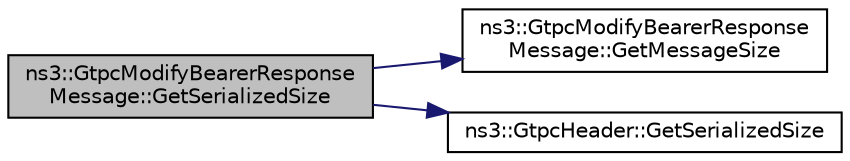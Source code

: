 digraph "ns3::GtpcModifyBearerResponseMessage::GetSerializedSize"
{
 // LATEX_PDF_SIZE
  edge [fontname="Helvetica",fontsize="10",labelfontname="Helvetica",labelfontsize="10"];
  node [fontname="Helvetica",fontsize="10",shape=record];
  rankdir="LR";
  Node1 [label="ns3::GtpcModifyBearerResponse\lMessage::GetSerializedSize",height=0.2,width=0.4,color="black", fillcolor="grey75", style="filled", fontcolor="black",tooltip=" "];
  Node1 -> Node2 [color="midnightblue",fontsize="10",style="solid",fontname="Helvetica"];
  Node2 [label="ns3::GtpcModifyBearerResponse\lMessage::GetMessageSize",height=0.2,width=0.4,color="black", fillcolor="white", style="filled",URL="$classns3_1_1_gtpc_modify_bearer_response_message.html#a3aa4f13f7859b04bf92dca5aabe46a55",tooltip=" "];
  Node1 -> Node3 [color="midnightblue",fontsize="10",style="solid",fontname="Helvetica"];
  Node3 [label="ns3::GtpcHeader::GetSerializedSize",height=0.2,width=0.4,color="black", fillcolor="white", style="filled",URL="$classns3_1_1_gtpc_header.html#acf820088e6abfc572871e45a47ddc786",tooltip=" "];
}
